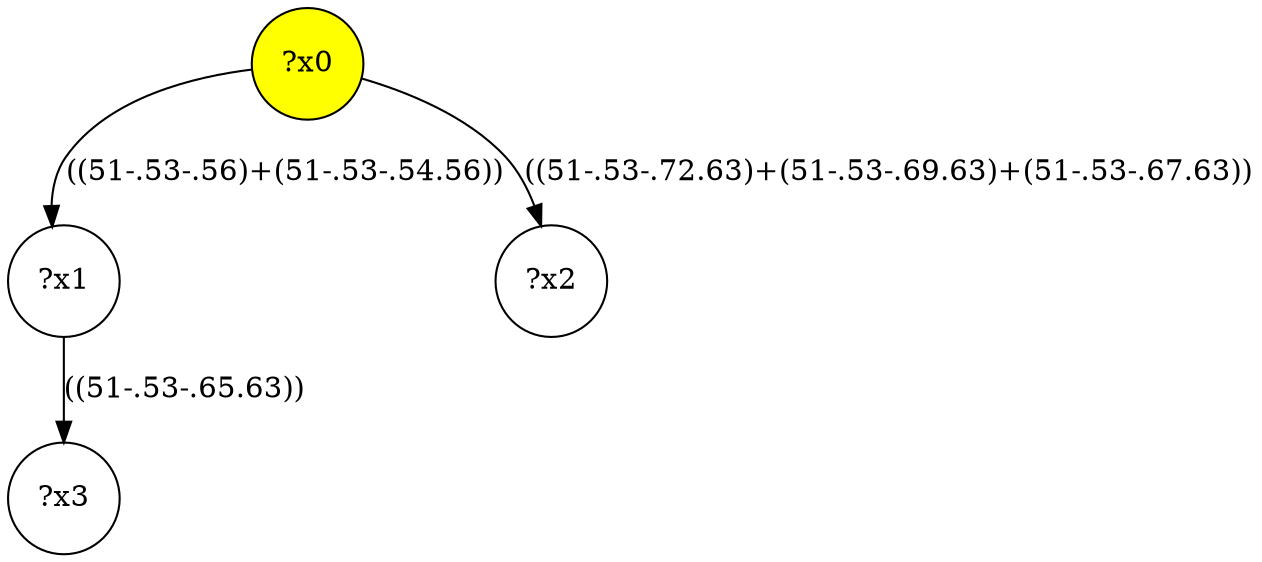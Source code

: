 digraph g {
	x0 [fillcolor="yellow", style="filled," shape=circle, label="?x0"];
	x1 [shape=circle, label="?x1"];
	x0 -> x1 [label="((51-.53-.56)+(51-.53-.54.56))"];
	x2 [shape=circle, label="?x2"];
	x0 -> x2 [label="((51-.53-.72.63)+(51-.53-.69.63)+(51-.53-.67.63))"];
	x3 [shape=circle, label="?x3"];
	x1 -> x3 [label="((51-.53-.65.63))"];
}
